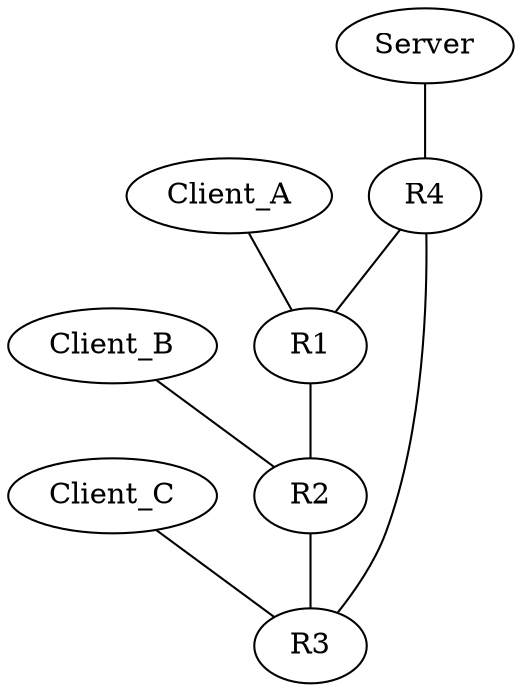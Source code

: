 graph {
    R4 [ID=1];
    R1 -- R2;
    R2 -- R3;
    R3 -- R4;
    R4 -- R1;
    Client_A -- R1;
    Client_B -- R2;
    Client_C -- R3;
    Server -- R4;    
}